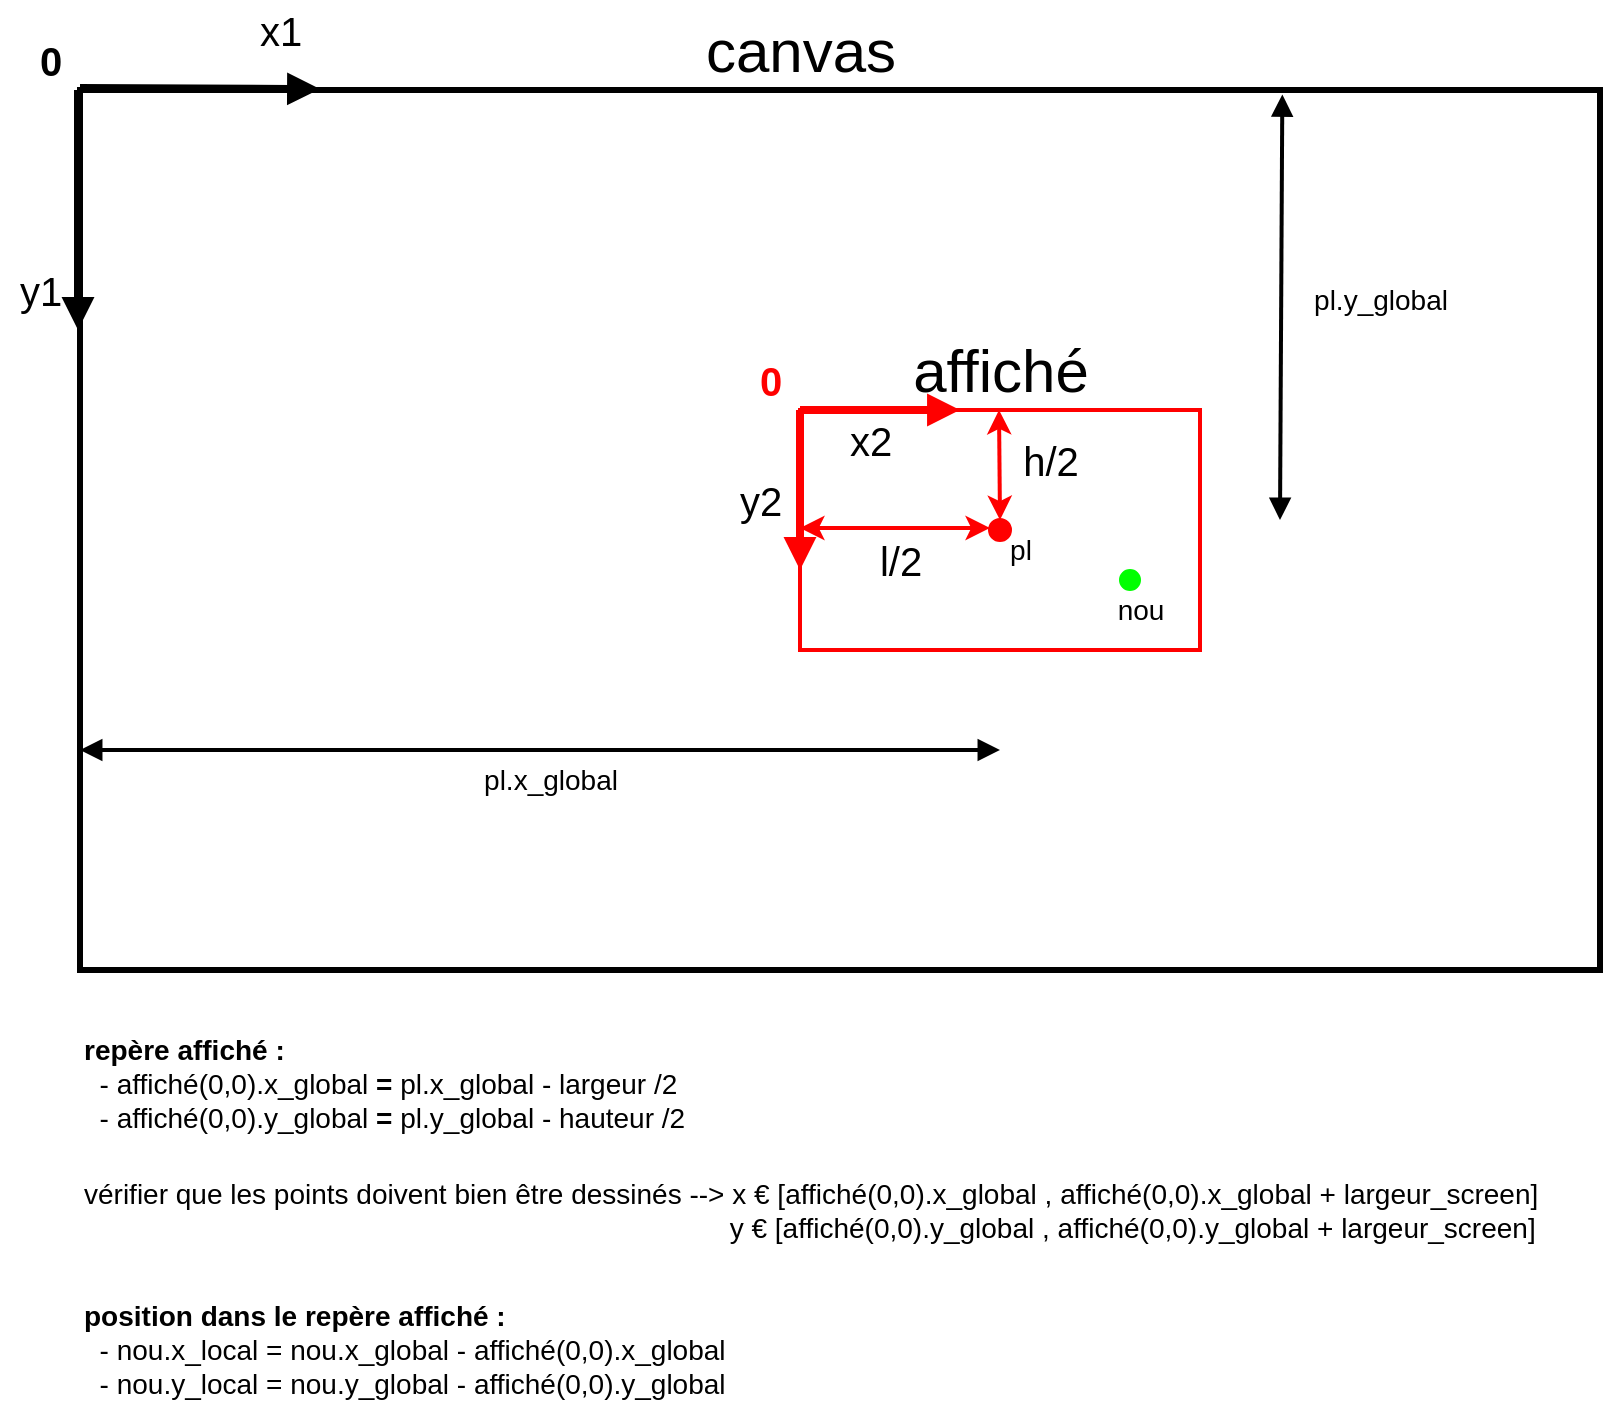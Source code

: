 <mxfile version="18.1.3" type="device"><diagram id="N23rHGkx8EeaXVkjyQB4" name="Page-1"><mxGraphModel dx="1110" dy="1025" grid="1" gridSize="10" guides="1" tooltips="1" connect="1" arrows="1" fold="1" page="1" pageScale="1" pageWidth="827" pageHeight="1169" background="#ffffff" math="0" shadow="0"><root><mxCell id="0"/><mxCell id="1" parent="0"/><mxCell id="m4ytc2DnwgpXYxSmag_0-1" value="" style="rounded=0;whiteSpace=wrap;html=1;fillColor=none;strokeWidth=3;" parent="1" vertex="1"><mxGeometry x="40" y="240" width="760" height="440" as="geometry"/></mxCell><mxCell id="m4ytc2DnwgpXYxSmag_0-2" value="" style="rounded=0;whiteSpace=wrap;html=1;strokeColor=#FF0000;strokeWidth=2;fillColor=none;" parent="1" vertex="1"><mxGeometry x="400" y="400" width="200" height="120" as="geometry"/></mxCell><mxCell id="m4ytc2DnwgpXYxSmag_0-3" value="" style="ellipse;whiteSpace=wrap;html=1;aspect=fixed;strokeColor=#FF0000;strokeWidth=2;fillColor=#FF0000;" parent="1" vertex="1"><mxGeometry x="495" y="455" width="10" height="10" as="geometry"/></mxCell><mxCell id="m4ytc2DnwgpXYxSmag_0-4" value="canvas" style="text;html=1;align=center;verticalAlign=middle;resizable=0;points=[];autosize=1;strokeColor=none;fillColor=none;fontSize=30;" parent="1" vertex="1"><mxGeometry x="345" y="200" width="110" height="40" as="geometry"/></mxCell><mxCell id="m4ytc2DnwgpXYxSmag_0-5" value="affiché" style="text;html=1;align=center;verticalAlign=middle;resizable=0;points=[];autosize=1;strokeColor=none;fillColor=none;fontSize=30;" parent="1" vertex="1"><mxGeometry x="450" y="360" width="100" height="40" as="geometry"/></mxCell><mxCell id="m4ytc2DnwgpXYxSmag_0-7" value="" style="endArrow=block;html=1;rounded=0;fontSize=30;strokeWidth=4;endFill=1;" parent="1" edge="1"><mxGeometry width="50" height="50" relative="1" as="geometry"><mxPoint x="40" y="239" as="sourcePoint"/><mxPoint x="160" y="239.5" as="targetPoint"/></mxGeometry></mxCell><mxCell id="m4ytc2DnwgpXYxSmag_0-8" value="x1" style="text;html=1;align=center;verticalAlign=middle;resizable=0;points=[];autosize=1;strokeColor=none;fillColor=none;fontSize=20;" parent="1" vertex="1"><mxGeometry x="120" y="195" width="40" height="30" as="geometry"/></mxCell><mxCell id="m4ytc2DnwgpXYxSmag_0-9" value="" style="endArrow=block;html=1;rounded=0;fontSize=30;strokeWidth=4;endFill=1;" parent="1" edge="1"><mxGeometry width="50" height="50" relative="1" as="geometry"><mxPoint x="39" y="240" as="sourcePoint"/><mxPoint x="39" y="360" as="targetPoint"/></mxGeometry></mxCell><mxCell id="m4ytc2DnwgpXYxSmag_0-10" value="y1" style="text;html=1;align=center;verticalAlign=middle;resizable=0;points=[];autosize=1;strokeColor=none;fillColor=none;fontSize=20;" parent="1" vertex="1"><mxGeometry y="325" width="40" height="30" as="geometry"/></mxCell><mxCell id="m4ytc2DnwgpXYxSmag_0-11" value="" style="endArrow=block;html=1;rounded=0;fontSize=24;strokeWidth=4;endFill=1;strokeColor=#FF0000;" parent="1" edge="1"><mxGeometry width="50" height="50" relative="1" as="geometry"><mxPoint x="400" y="400" as="sourcePoint"/><mxPoint x="400" y="480" as="targetPoint"/></mxGeometry></mxCell><mxCell id="m4ytc2DnwgpXYxSmag_0-12" value="" style="endArrow=block;html=1;rounded=0;fontSize=24;strokeWidth=4;endFill=1;strokeColor=#FF0000;" parent="1" edge="1"><mxGeometry width="50" height="50" relative="1" as="geometry"><mxPoint x="400" y="400" as="sourcePoint"/><mxPoint x="480" y="400" as="targetPoint"/></mxGeometry></mxCell><mxCell id="m4ytc2DnwgpXYxSmag_0-13" value="x2" style="text;html=1;align=center;verticalAlign=middle;resizable=0;points=[];autosize=1;strokeColor=none;fillColor=none;fontSize=20;" parent="1" vertex="1"><mxGeometry x="415" y="400" width="40" height="30" as="geometry"/></mxCell><mxCell id="m4ytc2DnwgpXYxSmag_0-14" value="y2" style="text;html=1;align=center;verticalAlign=middle;resizable=0;points=[];autosize=1;strokeColor=none;fillColor=none;fontSize=20;" parent="1" vertex="1"><mxGeometry x="360" y="430" width="40" height="30" as="geometry"/></mxCell><mxCell id="m4ytc2DnwgpXYxSmag_0-15" value="" style="endArrow=classic;startArrow=classic;html=1;rounded=0;fontSize=20;strokeColor=#FF0000;strokeWidth=2;" parent="1" edge="1"><mxGeometry width="50" height="50" relative="1" as="geometry"><mxPoint x="495" y="459" as="sourcePoint"/><mxPoint x="400" y="459" as="targetPoint"/></mxGeometry></mxCell><mxCell id="m4ytc2DnwgpXYxSmag_0-16" value="" style="endArrow=classic;startArrow=classic;html=1;rounded=0;fontSize=20;strokeColor=#FF0000;strokeWidth=2;entryX=0.5;entryY=0;entryDx=0;entryDy=0;" parent="1" target="m4ytc2DnwgpXYxSmag_0-3" edge="1"><mxGeometry width="50" height="50" relative="1" as="geometry"><mxPoint x="499.5" y="400" as="sourcePoint"/><mxPoint x="499.5" y="450" as="targetPoint"/></mxGeometry></mxCell><mxCell id="m4ytc2DnwgpXYxSmag_0-17" value="h/2" style="text;html=1;align=center;verticalAlign=middle;resizable=0;points=[];autosize=1;strokeColor=none;fillColor=none;fontSize=20;" parent="1" vertex="1"><mxGeometry x="505" y="410" width="40" height="30" as="geometry"/></mxCell><mxCell id="m4ytc2DnwgpXYxSmag_0-18" value="l/2" style="text;html=1;align=center;verticalAlign=middle;resizable=0;points=[];autosize=1;strokeColor=none;fillColor=none;fontSize=20;" parent="1" vertex="1"><mxGeometry x="430" y="460" width="40" height="30" as="geometry"/></mxCell><mxCell id="b5XuDb0NtVi69L-VX9NX-1" value="0" style="text;html=1;align=center;verticalAlign=middle;resizable=0;points=[];autosize=1;strokeColor=none;fillColor=none;fontStyle=1;fontSize=20;fontColor=#FF0000;" parent="1" vertex="1"><mxGeometry x="370" y="370" width="30" height="30" as="geometry"/></mxCell><mxCell id="b5XuDb0NtVi69L-VX9NX-2" value="0" style="text;html=1;align=center;verticalAlign=middle;resizable=0;points=[];autosize=1;strokeColor=none;fillColor=none;fontStyle=1;fontSize=20;" parent="1" vertex="1"><mxGeometry x="10" y="210" width="30" height="30" as="geometry"/></mxCell><mxCell id="FCGebrDjd4PP5KXtXCKN-2" value="" style="endArrow=block;startArrow=block;html=1;rounded=0;endFill=1;startFill=1;strokeWidth=2;" edge="1" parent="1"><mxGeometry width="50" height="50" relative="1" as="geometry"><mxPoint x="40" y="570" as="sourcePoint"/><mxPoint x="500" y="570" as="targetPoint"/></mxGeometry></mxCell><mxCell id="FCGebrDjd4PP5KXtXCKN-3" value="&lt;font style=&quot;font-size: 14px;&quot;&gt;pl.y_global&lt;/font&gt;" style="text;html=1;align=center;verticalAlign=middle;resizable=0;points=[];autosize=1;strokeColor=none;fillColor=none;fontSize=14;" vertex="1" parent="1"><mxGeometry x="650" y="335" width="80" height="20" as="geometry"/></mxCell><mxCell id="FCGebrDjd4PP5KXtXCKN-4" value="&lt;font style=&quot;font-size: 14px;&quot;&gt;pl.x_global&lt;/font&gt;" style="text;html=1;align=center;verticalAlign=middle;resizable=0;points=[];autosize=1;strokeColor=none;fillColor=none;fontSize=14;" vertex="1" parent="1"><mxGeometry x="235" y="575" width="80" height="20" as="geometry"/></mxCell><mxCell id="FCGebrDjd4PP5KXtXCKN-5" value="" style="endArrow=block;startArrow=block;html=1;rounded=0;endFill=1;startFill=1;strokeWidth=2;endSize=6;entryX=0.791;entryY=0.005;entryDx=0;entryDy=0;entryPerimeter=0;" edge="1" parent="1" target="m4ytc2DnwgpXYxSmag_0-1"><mxGeometry width="50" height="50" relative="1" as="geometry"><mxPoint x="640" y="455" as="sourcePoint"/><mxPoint x="640" y="250" as="targetPoint"/></mxGeometry></mxCell><mxCell id="FCGebrDjd4PP5KXtXCKN-6" value="&lt;b&gt;repère affiché :&lt;/b&gt;&lt;br&gt;&amp;nbsp; - affiché(0,0).x_global&amp;nbsp;&lt;b&gt;=&lt;/b&gt; pl.x_global - largeur /2&lt;br&gt;&amp;nbsp; - affiché(0,0).y_global&amp;nbsp;&lt;b&gt;=&lt;/b&gt;&amp;nbsp;pl.y_global - hauteur /2&lt;br&gt;&amp;nbsp;" style="text;html=1;align=left;verticalAlign=middle;resizable=0;points=[];autosize=1;strokeColor=none;fillColor=none;fontSize=14;" vertex="1" parent="1"><mxGeometry x="40" y="710" width="320" height="70" as="geometry"/></mxCell><mxCell id="FCGebrDjd4PP5KXtXCKN-7" value="pl" style="text;html=1;align=center;verticalAlign=middle;resizable=0;points=[];autosize=1;strokeColor=none;fillColor=none;fontSize=14;" vertex="1" parent="1"><mxGeometry x="495" y="460" width="30" height="20" as="geometry"/></mxCell><mxCell id="FCGebrDjd4PP5KXtXCKN-8" value="" style="ellipse;whiteSpace=wrap;html=1;aspect=fixed;fontSize=14;fillColor=#00FF00;strokeColor=#00FF00;" vertex="1" parent="1"><mxGeometry x="560" y="480" width="10" height="10" as="geometry"/></mxCell><mxCell id="FCGebrDjd4PP5KXtXCKN-9" value="nou" style="text;html=1;align=center;verticalAlign=middle;resizable=0;points=[];autosize=1;strokeColor=none;fillColor=none;fontSize=14;" vertex="1" parent="1"><mxGeometry x="550" y="490" width="40" height="20" as="geometry"/></mxCell><mxCell id="FCGebrDjd4PP5KXtXCKN-10" value="vérifier que les points doivent bien être dessinés --&amp;gt; x € [affiché(0,0).x_global , affiché(0,0).x_global + largeur_screen]&lt;br&gt;&lt;span style=&quot;&quot;&gt;&#9;&lt;/span&gt;&lt;span style=&quot;&quot;&gt;&#9;&lt;/span&gt;&lt;span style=&quot;&quot;&gt;&#9;&lt;/span&gt;&lt;span style=&quot;&quot;&gt;&#9;&lt;/span&gt;&lt;span style=&quot;&quot;&gt;&#9;&lt;/span&gt;&lt;span style=&quot;&quot;&gt;&#9;&lt;/span&gt;&lt;span style=&quot;&quot;&gt;&#9;&lt;/span&gt;&lt;span style=&quot;&quot;&gt;&#9;&lt;/span&gt;&lt;span style=&quot;&quot;&gt;&#9;&lt;/span&gt;&lt;span style=&quot;&quot;&gt;&#9;&lt;/span&gt;&amp;nbsp; &amp;nbsp;&lt;span style=&quot;white-space: pre;&quot;&gt;&#9;&lt;/span&gt;&lt;span style=&quot;white-space: pre;&quot;&gt;&#9;&lt;/span&gt;&lt;span style=&quot;white-space: pre;&quot;&gt;&#9;&lt;/span&gt;&lt;span style=&quot;white-space: pre;&quot;&gt;&#9;&lt;/span&gt;&lt;span style=&quot;white-space: pre;&quot;&gt;&#9;&lt;/span&gt;&lt;span style=&quot;white-space: pre;&quot;&gt;&#9;&lt;/span&gt;&lt;span style=&quot;white-space: pre;&quot;&gt;&#9;&lt;/span&gt;&lt;span style=&quot;white-space: pre;&quot;&gt;&#9;&lt;/span&gt;&lt;span style=&quot;white-space: pre;&quot;&gt;&#9;&lt;/span&gt;&lt;span style=&quot;white-space: pre;&quot;&gt;&#9;&lt;/span&gt;&amp;nbsp; &amp;nbsp;y € [affiché(0,0).y_global , affiché(0,0).y_global + largeur_screen]" style="text;html=1;align=left;verticalAlign=middle;resizable=0;points=[];autosize=1;strokeColor=none;fillColor=none;fontSize=14;" vertex="1" parent="1"><mxGeometry x="40" y="780" width="740" height="40" as="geometry"/></mxCell><mxCell id="FCGebrDjd4PP5KXtXCKN-11" value="&lt;b&gt;position dans le repère affiché :&lt;/b&gt;&lt;br&gt;&amp;nbsp; - nou.x_local = nou.x_global - affiché(0,0).x_global&lt;br&gt;&amp;nbsp; - nou.y_local = nou.y_global - affiché(0,0).y_global" style="text;html=1;align=left;verticalAlign=middle;resizable=0;points=[];autosize=1;strokeColor=none;fillColor=none;fontSize=14;" vertex="1" parent="1"><mxGeometry x="40" y="840" width="340" height="60" as="geometry"/></mxCell></root></mxGraphModel></diagram></mxfile>